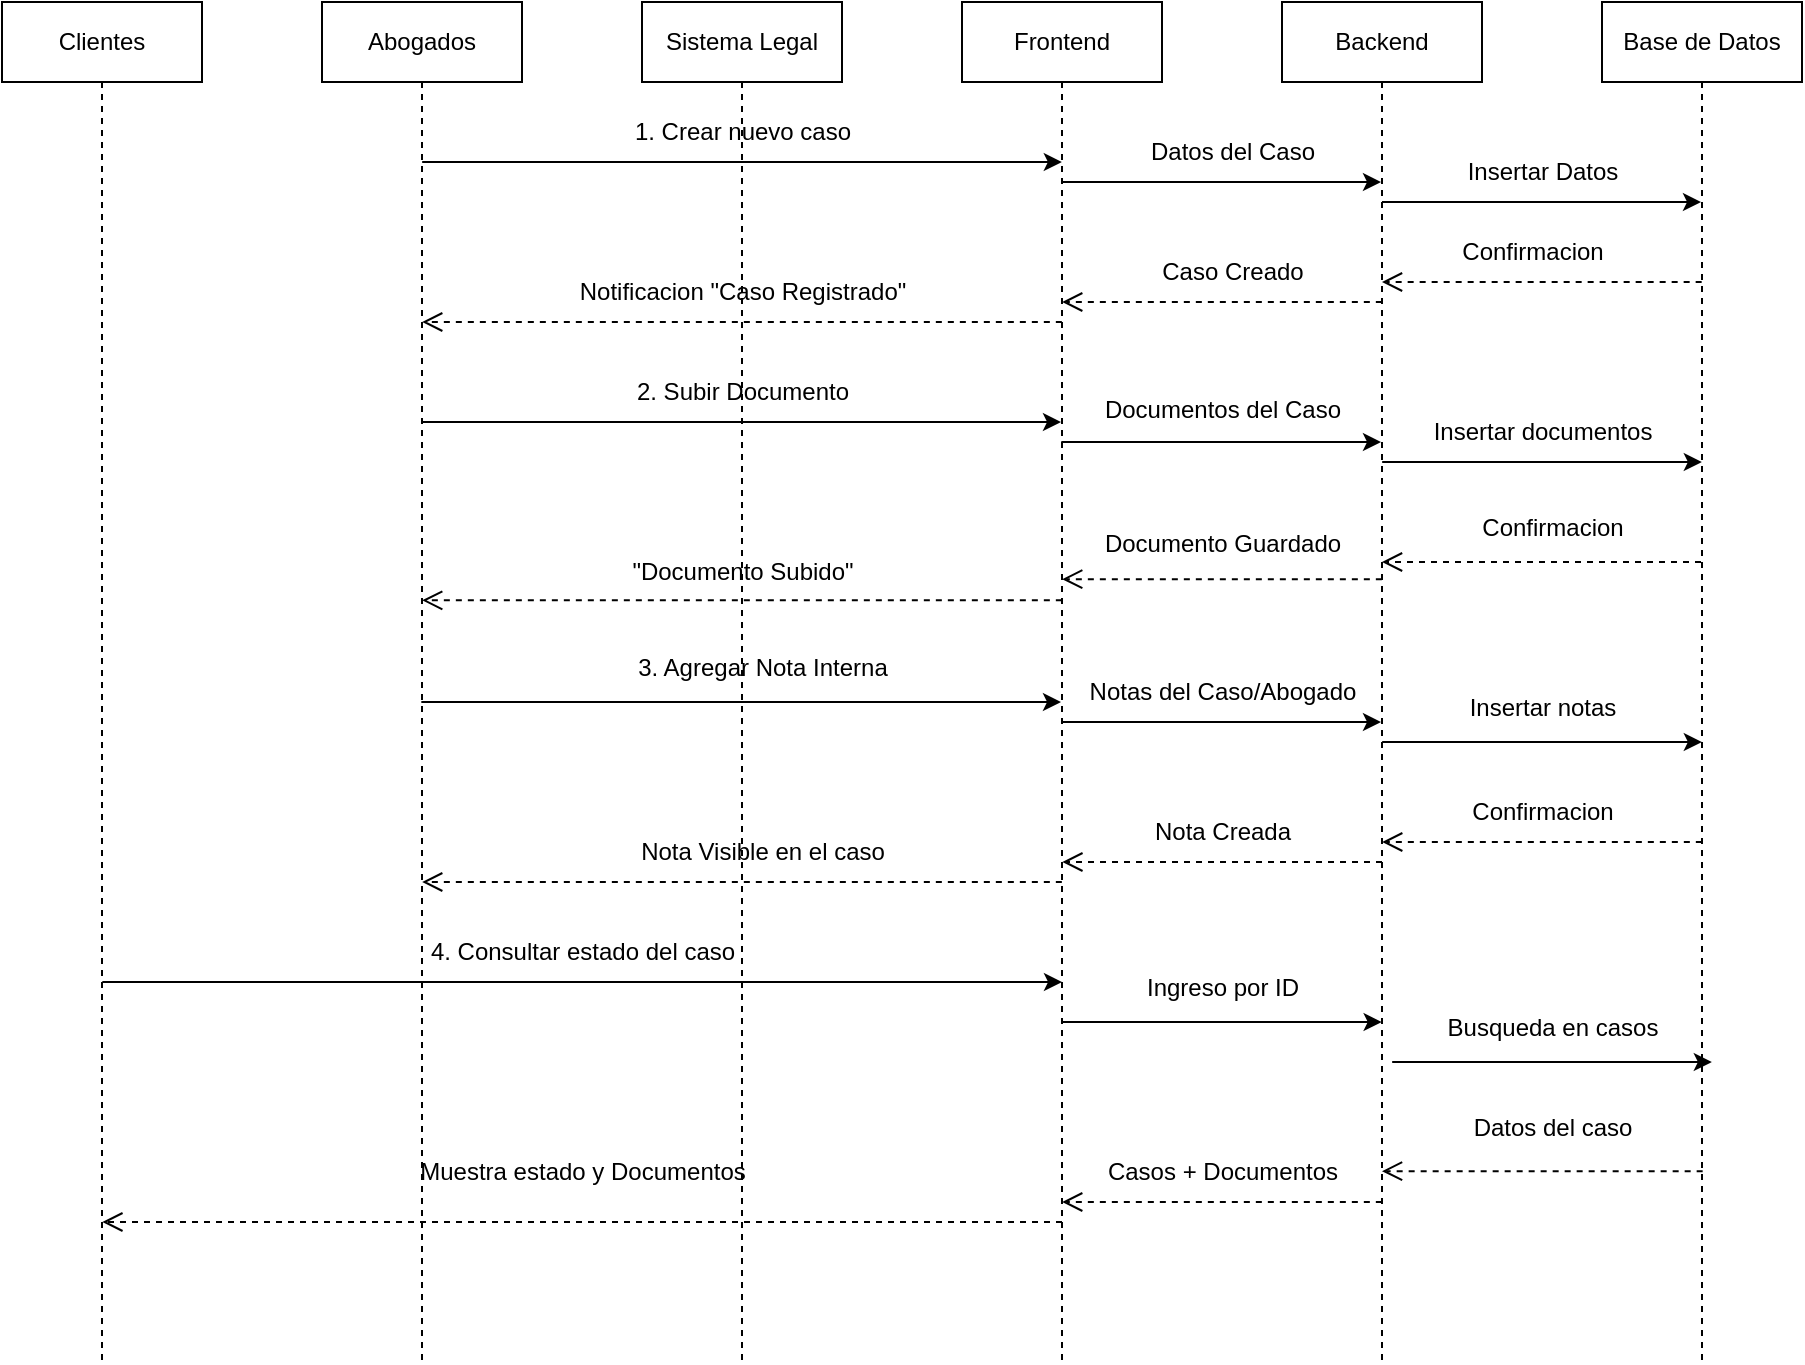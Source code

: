 <mxfile version="26.2.14">
  <diagram name="Página-1" id="LHy_FwT5QbHLbnz2iiKJ">
    <mxGraphModel dx="1426" dy="777" grid="0" gridSize="10" guides="1" tooltips="1" connect="1" arrows="1" fold="1" page="0" pageScale="1" pageWidth="827" pageHeight="1169" math="0" shadow="0">
      <root>
        <mxCell id="0" />
        <mxCell id="1" parent="0" />
        <mxCell id="Ppk1s_15XKvyTgP_9-k_-24" value="Clientes" style="shape=umlLifeline;perimeter=lifelinePerimeter;whiteSpace=wrap;html=1;container=1;dropTarget=0;collapsible=0;recursiveResize=0;outlineConnect=0;portConstraint=eastwest;newEdgeStyle={&quot;curved&quot;:0,&quot;rounded&quot;:0};" vertex="1" parent="1">
          <mxGeometry x="80" y="40" width="100" height="680" as="geometry" />
        </mxCell>
        <mxCell id="Ppk1s_15XKvyTgP_9-k_-25" value="Abogados" style="shape=umlLifeline;perimeter=lifelinePerimeter;whiteSpace=wrap;html=1;container=1;dropTarget=0;collapsible=0;recursiveResize=0;outlineConnect=0;portConstraint=eastwest;newEdgeStyle={&quot;curved&quot;:0,&quot;rounded&quot;:0};" vertex="1" parent="1">
          <mxGeometry x="240" y="40" width="100" height="680" as="geometry" />
        </mxCell>
        <mxCell id="Ppk1s_15XKvyTgP_9-k_-26" value="Sistema Legal" style="shape=umlLifeline;perimeter=lifelinePerimeter;whiteSpace=wrap;html=1;container=1;dropTarget=0;collapsible=0;recursiveResize=0;outlineConnect=0;portConstraint=eastwest;newEdgeStyle={&quot;curved&quot;:0,&quot;rounded&quot;:0};" vertex="1" parent="1">
          <mxGeometry x="400" y="40" width="100" height="680" as="geometry" />
        </mxCell>
        <mxCell id="Ppk1s_15XKvyTgP_9-k_-27" value="Frontend" style="shape=umlLifeline;perimeter=lifelinePerimeter;whiteSpace=wrap;html=1;container=1;dropTarget=0;collapsible=0;recursiveResize=0;outlineConnect=0;portConstraint=eastwest;newEdgeStyle={&quot;curved&quot;:0,&quot;rounded&quot;:0};" vertex="1" parent="1">
          <mxGeometry x="560" y="40" width="100" height="680" as="geometry" />
        </mxCell>
        <mxCell id="Ppk1s_15XKvyTgP_9-k_-28" value="Backend" style="shape=umlLifeline;perimeter=lifelinePerimeter;whiteSpace=wrap;html=1;container=1;dropTarget=0;collapsible=0;recursiveResize=0;outlineConnect=0;portConstraint=eastwest;newEdgeStyle={&quot;curved&quot;:0,&quot;rounded&quot;:0};" vertex="1" parent="1">
          <mxGeometry x="720" y="40" width="100" height="680" as="geometry" />
        </mxCell>
        <mxCell id="Ppk1s_15XKvyTgP_9-k_-29" value="Base de Datos" style="shape=umlLifeline;perimeter=lifelinePerimeter;whiteSpace=wrap;html=1;container=1;dropTarget=0;collapsible=0;recursiveResize=0;outlineConnect=0;portConstraint=eastwest;newEdgeStyle={&quot;curved&quot;:0,&quot;rounded&quot;:0};" vertex="1" parent="1">
          <mxGeometry x="880" y="40" width="100" height="680" as="geometry" />
        </mxCell>
        <mxCell id="Ppk1s_15XKvyTgP_9-k_-30" value="" style="endArrow=classic;html=1;rounded=0;" edge="1" parent="1">
          <mxGeometry width="50" height="50" relative="1" as="geometry">
            <mxPoint x="290.087" y="120" as="sourcePoint" />
            <mxPoint x="609.92" y="120" as="targetPoint" />
          </mxGeometry>
        </mxCell>
        <mxCell id="Ppk1s_15XKvyTgP_9-k_-31" value="1. Crear nuevo caso" style="text;html=1;align=center;verticalAlign=middle;resizable=0;points=[];autosize=1;strokeColor=none;fillColor=none;" vertex="1" parent="1">
          <mxGeometry x="385" y="90" width="130" height="30" as="geometry" />
        </mxCell>
        <mxCell id="Ppk1s_15XKvyTgP_9-k_-33" value="" style="endArrow=classic;html=1;rounded=0;" edge="1" parent="1">
          <mxGeometry width="50" height="50" relative="1" as="geometry">
            <mxPoint x="609.667" y="130" as="sourcePoint" />
            <mxPoint x="769.5" y="130" as="targetPoint" />
          </mxGeometry>
        </mxCell>
        <mxCell id="Ppk1s_15XKvyTgP_9-k_-34" value="Datos del Caso" style="text;html=1;align=center;verticalAlign=middle;resizable=0;points=[];autosize=1;strokeColor=none;fillColor=none;" vertex="1" parent="1">
          <mxGeometry x="640" y="100" width="110" height="30" as="geometry" />
        </mxCell>
        <mxCell id="Ppk1s_15XKvyTgP_9-k_-35" value="" style="endArrow=classic;html=1;rounded=0;" edge="1" parent="1" source="Ppk1s_15XKvyTgP_9-k_-28" target="Ppk1s_15XKvyTgP_9-k_-29">
          <mxGeometry width="50" height="50" relative="1" as="geometry">
            <mxPoint x="830" y="240" as="sourcePoint" />
            <mxPoint x="880" y="190" as="targetPoint" />
            <Array as="points">
              <mxPoint x="850" y="140" />
            </Array>
          </mxGeometry>
        </mxCell>
        <mxCell id="Ppk1s_15XKvyTgP_9-k_-37" value="Insertar Datos" style="text;html=1;align=center;verticalAlign=middle;resizable=0;points=[];autosize=1;strokeColor=none;fillColor=none;" vertex="1" parent="1">
          <mxGeometry x="800" y="110" width="100" height="30" as="geometry" />
        </mxCell>
        <mxCell id="Ppk1s_15XKvyTgP_9-k_-41" value="Confirmacion" style="text;html=1;align=center;verticalAlign=middle;resizable=0;points=[];autosize=1;strokeColor=none;fillColor=none;" vertex="1" parent="1">
          <mxGeometry x="800" y="150" width="90" height="30" as="geometry" />
        </mxCell>
        <mxCell id="Ppk1s_15XKvyTgP_9-k_-45" value="Caso Creado" style="text;html=1;align=center;verticalAlign=middle;resizable=0;points=[];autosize=1;strokeColor=none;fillColor=none;" vertex="1" parent="1">
          <mxGeometry x="650" y="160" width="90" height="30" as="geometry" />
        </mxCell>
        <mxCell id="Ppk1s_15XKvyTgP_9-k_-47" value="Notificacion &quot;Caso Registrado&lt;span style=&quot;background-color: transparent; color: light-dark(rgb(0, 0, 0), rgb(255, 255, 255));&quot;&gt;&quot;&lt;/span&gt;" style="text;html=1;align=center;verticalAlign=middle;resizable=0;points=[];autosize=1;strokeColor=none;fillColor=none;" vertex="1" parent="1">
          <mxGeometry x="355" y="170" width="190" height="30" as="geometry" />
        </mxCell>
        <mxCell id="Ppk1s_15XKvyTgP_9-k_-48" value="" style="endArrow=classic;html=1;rounded=0;" edge="1" parent="1" target="Ppk1s_15XKvyTgP_9-k_-27">
          <mxGeometry width="50" height="50" relative="1" as="geometry">
            <mxPoint x="289.667" y="250" as="sourcePoint" />
            <mxPoint x="449.5" y="250" as="targetPoint" />
          </mxGeometry>
        </mxCell>
        <mxCell id="Ppk1s_15XKvyTgP_9-k_-49" value="2. Subir Documento" style="text;html=1;align=center;verticalAlign=middle;resizable=0;points=[];autosize=1;strokeColor=none;fillColor=none;" vertex="1" parent="1">
          <mxGeometry x="385" y="220" width="130" height="30" as="geometry" />
        </mxCell>
        <mxCell id="Ppk1s_15XKvyTgP_9-k_-52" value="" style="endArrow=classic;html=1;rounded=0;" edge="1" parent="1">
          <mxGeometry width="50" height="50" relative="1" as="geometry">
            <mxPoint x="609.667" y="260" as="sourcePoint" />
            <mxPoint x="769.5" y="260" as="targetPoint" />
          </mxGeometry>
        </mxCell>
        <mxCell id="Ppk1s_15XKvyTgP_9-k_-53" value="" style="endArrow=classic;html=1;rounded=0;" edge="1" parent="1">
          <mxGeometry width="50" height="50" relative="1" as="geometry">
            <mxPoint x="770.087" y="270" as="sourcePoint" />
            <mxPoint x="929.92" y="270" as="targetPoint" />
          </mxGeometry>
        </mxCell>
        <mxCell id="Ppk1s_15XKvyTgP_9-k_-57" value="" style="endArrow=classic;html=1;rounded=0;" edge="1" parent="1" target="Ppk1s_15XKvyTgP_9-k_-27">
          <mxGeometry width="50" height="50" relative="1" as="geometry">
            <mxPoint x="289.667" y="390" as="sourcePoint" />
            <mxPoint x="449.5" y="390" as="targetPoint" />
          </mxGeometry>
        </mxCell>
        <mxCell id="Ppk1s_15XKvyTgP_9-k_-58" value="" style="endArrow=classic;html=1;rounded=0;" edge="1" parent="1">
          <mxGeometry width="50" height="50" relative="1" as="geometry">
            <mxPoint x="609.667" y="400" as="sourcePoint" />
            <mxPoint x="769.5" y="400" as="targetPoint" />
          </mxGeometry>
        </mxCell>
        <mxCell id="Ppk1s_15XKvyTgP_9-k_-59" value="" style="endArrow=classic;html=1;rounded=0;" edge="1" parent="1">
          <mxGeometry width="50" height="50" relative="1" as="geometry">
            <mxPoint x="770.087" y="410" as="sourcePoint" />
            <mxPoint x="929.92" y="410" as="targetPoint" />
          </mxGeometry>
        </mxCell>
        <mxCell id="Ppk1s_15XKvyTgP_9-k_-60" value="Documentos del Caso" style="text;html=1;align=center;verticalAlign=middle;resizable=0;points=[];autosize=1;strokeColor=none;fillColor=none;" vertex="1" parent="1">
          <mxGeometry x="620" y="229" width="140" height="30" as="geometry" />
        </mxCell>
        <mxCell id="Ppk1s_15XKvyTgP_9-k_-62" value="Insertar documentos" style="text;html=1;align=center;verticalAlign=middle;resizable=0;points=[];autosize=1;strokeColor=none;fillColor=none;" vertex="1" parent="1">
          <mxGeometry x="785" y="240" width="130" height="30" as="geometry" />
        </mxCell>
        <mxCell id="Ppk1s_15XKvyTgP_9-k_-64" value="Confirmacion" style="text;html=1;align=center;verticalAlign=middle;resizable=0;points=[];autosize=1;strokeColor=none;fillColor=none;" vertex="1" parent="1">
          <mxGeometry x="810" y="288" width="90" height="30" as="geometry" />
        </mxCell>
        <mxCell id="Ppk1s_15XKvyTgP_9-k_-65" value="Documento Guardado" style="text;html=1;align=center;verticalAlign=middle;resizable=0;points=[];autosize=1;strokeColor=none;fillColor=none;" vertex="1" parent="1">
          <mxGeometry x="620" y="296" width="140" height="30" as="geometry" />
        </mxCell>
        <mxCell id="Ppk1s_15XKvyTgP_9-k_-66" value="&quot;Documento Subido&quot;" style="text;html=1;align=center;verticalAlign=middle;resizable=0;points=[];autosize=1;strokeColor=none;fillColor=none;" vertex="1" parent="1">
          <mxGeometry x="385" y="310" width="130" height="30" as="geometry" />
        </mxCell>
        <mxCell id="Ppk1s_15XKvyTgP_9-k_-67" value="3. Agregar Nota Interna" style="text;html=1;align=center;verticalAlign=middle;resizable=0;points=[];autosize=1;strokeColor=none;fillColor=none;" vertex="1" parent="1">
          <mxGeometry x="385" y="358" width="150" height="30" as="geometry" />
        </mxCell>
        <mxCell id="Ppk1s_15XKvyTgP_9-k_-68" value="Notas del Caso/Abogado" style="text;html=1;align=center;verticalAlign=middle;resizable=0;points=[];autosize=1;strokeColor=none;fillColor=none;" vertex="1" parent="1">
          <mxGeometry x="610" y="370" width="160" height="30" as="geometry" />
        </mxCell>
        <mxCell id="Ppk1s_15XKvyTgP_9-k_-69" value="Insertar notas" style="text;html=1;align=center;verticalAlign=middle;resizable=0;points=[];autosize=1;strokeColor=none;fillColor=none;" vertex="1" parent="1">
          <mxGeometry x="800" y="378" width="100" height="30" as="geometry" />
        </mxCell>
        <mxCell id="Ppk1s_15XKvyTgP_9-k_-71" value="Confirmacion" style="text;html=1;align=center;verticalAlign=middle;resizable=0;points=[];autosize=1;strokeColor=none;fillColor=none;" vertex="1" parent="1">
          <mxGeometry x="805" y="430" width="90" height="30" as="geometry" />
        </mxCell>
        <mxCell id="Ppk1s_15XKvyTgP_9-k_-73" value="Nota Creada" style="text;html=1;align=center;verticalAlign=middle;resizable=0;points=[];autosize=1;strokeColor=none;fillColor=none;" vertex="1" parent="1">
          <mxGeometry x="645" y="440" width="90" height="30" as="geometry" />
        </mxCell>
        <mxCell id="Ppk1s_15XKvyTgP_9-k_-75" value="Nota Visible en el caso" style="text;html=1;align=center;verticalAlign=middle;resizable=0;points=[];autosize=1;strokeColor=none;fillColor=none;" vertex="1" parent="1">
          <mxGeometry x="385" y="450" width="150" height="30" as="geometry" />
        </mxCell>
        <mxCell id="Ppk1s_15XKvyTgP_9-k_-76" value="" style="endArrow=classic;html=1;rounded=0;" edge="1" parent="1">
          <mxGeometry width="50" height="50" relative="1" as="geometry">
            <mxPoint x="130.167" y="530" as="sourcePoint" />
            <mxPoint x="610" y="530" as="targetPoint" />
          </mxGeometry>
        </mxCell>
        <mxCell id="Ppk1s_15XKvyTgP_9-k_-77" value="4. Consultar estado del caso" style="text;html=1;align=center;verticalAlign=middle;resizable=0;points=[];autosize=1;strokeColor=none;fillColor=none;" vertex="1" parent="1">
          <mxGeometry x="280" y="500" width="180" height="30" as="geometry" />
        </mxCell>
        <mxCell id="Ppk1s_15XKvyTgP_9-k_-78" value="" style="endArrow=classic;html=1;rounded=0;" edge="1" parent="1">
          <mxGeometry width="50" height="50" relative="1" as="geometry">
            <mxPoint x="609.997" y="550" as="sourcePoint" />
            <mxPoint x="769.83" y="550" as="targetPoint" />
          </mxGeometry>
        </mxCell>
        <mxCell id="Ppk1s_15XKvyTgP_9-k_-79" value="Ingreso por ID" style="text;html=1;align=center;verticalAlign=middle;resizable=0;points=[];autosize=1;strokeColor=none;fillColor=none;" vertex="1" parent="1">
          <mxGeometry x="640" y="518" width="100" height="30" as="geometry" />
        </mxCell>
        <mxCell id="Ppk1s_15XKvyTgP_9-k_-80" value="" style="endArrow=classic;html=1;rounded=0;" edge="1" parent="1">
          <mxGeometry width="50" height="50" relative="1" as="geometry">
            <mxPoint x="775.087" y="570" as="sourcePoint" />
            <mxPoint x="934.92" y="570" as="targetPoint" />
          </mxGeometry>
        </mxCell>
        <mxCell id="Ppk1s_15XKvyTgP_9-k_-81" value="Busqueda en casos" style="text;html=1;align=center;verticalAlign=middle;resizable=0;points=[];autosize=1;strokeColor=none;fillColor=none;" vertex="1" parent="1">
          <mxGeometry x="790" y="538" width="130" height="30" as="geometry" />
        </mxCell>
        <mxCell id="Ppk1s_15XKvyTgP_9-k_-83" value="Datos del caso" style="text;html=1;align=center;verticalAlign=middle;resizable=0;points=[];autosize=1;strokeColor=none;fillColor=none;" vertex="1" parent="1">
          <mxGeometry x="805" y="588" width="100" height="30" as="geometry" />
        </mxCell>
        <mxCell id="Ppk1s_15XKvyTgP_9-k_-85" value="Casos + Documentos" style="text;html=1;align=center;verticalAlign=middle;resizable=0;points=[];autosize=1;strokeColor=none;fillColor=none;" vertex="1" parent="1">
          <mxGeometry x="620" y="610" width="140" height="30" as="geometry" />
        </mxCell>
        <mxCell id="Ppk1s_15XKvyTgP_9-k_-87" value="Muestra estado y Documentos" style="text;html=1;align=center;verticalAlign=middle;resizable=0;points=[];autosize=1;strokeColor=none;fillColor=none;" vertex="1" parent="1">
          <mxGeometry x="275" y="610" width="190" height="30" as="geometry" />
        </mxCell>
        <mxCell id="Ppk1s_15XKvyTgP_9-k_-88" value="" style="html=1;verticalAlign=bottom;endArrow=open;dashed=1;endSize=8;curved=0;rounded=0;" edge="1" parent="1">
          <mxGeometry relative="1" as="geometry">
            <mxPoint x="609.92" y="200" as="sourcePoint" />
            <mxPoint x="290.087" y="200" as="targetPoint" />
          </mxGeometry>
        </mxCell>
        <mxCell id="Ppk1s_15XKvyTgP_9-k_-89" value="" style="html=1;verticalAlign=bottom;endArrow=open;dashed=1;endSize=8;curved=0;rounded=0;" edge="1" parent="1">
          <mxGeometry relative="1" as="geometry">
            <mxPoint x="769.92" y="190" as="sourcePoint" />
            <mxPoint x="610.087" y="190" as="targetPoint" />
          </mxGeometry>
        </mxCell>
        <mxCell id="Ppk1s_15XKvyTgP_9-k_-90" value="" style="html=1;verticalAlign=bottom;endArrow=open;dashed=1;endSize=8;curved=0;rounded=0;" edge="1" parent="1">
          <mxGeometry relative="1" as="geometry">
            <mxPoint x="929.83" y="180" as="sourcePoint" />
            <mxPoint x="769.997" y="180" as="targetPoint" />
          </mxGeometry>
        </mxCell>
        <mxCell id="Ppk1s_15XKvyTgP_9-k_-91" value="" style="html=1;verticalAlign=bottom;endArrow=open;dashed=1;endSize=8;curved=0;rounded=0;" edge="1" parent="1" source="Ppk1s_15XKvyTgP_9-k_-29" target="Ppk1s_15XKvyTgP_9-k_-28">
          <mxGeometry relative="1" as="geometry">
            <mxPoint x="900" y="350" as="sourcePoint" />
            <mxPoint x="820" y="350" as="targetPoint" />
            <Array as="points">
              <mxPoint x="900" y="320" />
            </Array>
          </mxGeometry>
        </mxCell>
        <mxCell id="Ppk1s_15XKvyTgP_9-k_-92" value="" style="html=1;verticalAlign=bottom;endArrow=open;dashed=1;endSize=8;curved=0;rounded=0;" edge="1" parent="1">
          <mxGeometry relative="1" as="geometry">
            <mxPoint x="769.92" y="328.58" as="sourcePoint" />
            <mxPoint x="610.087" y="328.58" as="targetPoint" />
          </mxGeometry>
        </mxCell>
        <mxCell id="Ppk1s_15XKvyTgP_9-k_-93" value="" style="html=1;verticalAlign=bottom;endArrow=open;dashed=1;endSize=8;curved=0;rounded=0;" edge="1" parent="1">
          <mxGeometry relative="1" as="geometry">
            <mxPoint x="609.92" y="339.17" as="sourcePoint" />
            <mxPoint x="290.087" y="339.17" as="targetPoint" />
          </mxGeometry>
        </mxCell>
        <mxCell id="Ppk1s_15XKvyTgP_9-k_-94" value="" style="html=1;verticalAlign=bottom;endArrow=open;dashed=1;endSize=8;curved=0;rounded=0;" edge="1" parent="1">
          <mxGeometry relative="1" as="geometry">
            <mxPoint x="929.92" y="460" as="sourcePoint" />
            <mxPoint x="770.087" y="460" as="targetPoint" />
          </mxGeometry>
        </mxCell>
        <mxCell id="Ppk1s_15XKvyTgP_9-k_-95" value="" style="html=1;verticalAlign=bottom;endArrow=open;dashed=1;endSize=8;curved=0;rounded=0;" edge="1" parent="1">
          <mxGeometry relative="1" as="geometry">
            <mxPoint x="770" y="470" as="sourcePoint" />
            <mxPoint x="610.167" y="470" as="targetPoint" />
          </mxGeometry>
        </mxCell>
        <mxCell id="Ppk1s_15XKvyTgP_9-k_-96" value="" style="html=1;verticalAlign=bottom;endArrow=open;dashed=1;endSize=8;curved=0;rounded=0;" edge="1" parent="1">
          <mxGeometry relative="1" as="geometry">
            <mxPoint x="609.92" y="480" as="sourcePoint" />
            <mxPoint x="290.087" y="480" as="targetPoint" />
          </mxGeometry>
        </mxCell>
        <mxCell id="Ppk1s_15XKvyTgP_9-k_-97" value="" style="html=1;verticalAlign=bottom;endArrow=open;dashed=1;endSize=8;curved=0;rounded=0;" edge="1" parent="1">
          <mxGeometry relative="1" as="geometry">
            <mxPoint x="930.33" y="624.58" as="sourcePoint" />
            <mxPoint x="769.997" y="624.58" as="targetPoint" />
          </mxGeometry>
        </mxCell>
        <mxCell id="Ppk1s_15XKvyTgP_9-k_-98" value="" style="html=1;verticalAlign=bottom;endArrow=open;dashed=1;endSize=8;curved=0;rounded=0;" edge="1" parent="1">
          <mxGeometry relative="1" as="geometry">
            <mxPoint x="769.92" y="640" as="sourcePoint" />
            <mxPoint x="610.087" y="640" as="targetPoint" />
          </mxGeometry>
        </mxCell>
        <mxCell id="Ppk1s_15XKvyTgP_9-k_-99" value="" style="html=1;verticalAlign=bottom;endArrow=open;dashed=1;endSize=8;curved=0;rounded=0;" edge="1" parent="1">
          <mxGeometry relative="1" as="geometry">
            <mxPoint x="610" y="650" as="sourcePoint" />
            <mxPoint x="130.167" y="650" as="targetPoint" />
          </mxGeometry>
        </mxCell>
      </root>
    </mxGraphModel>
  </diagram>
</mxfile>
